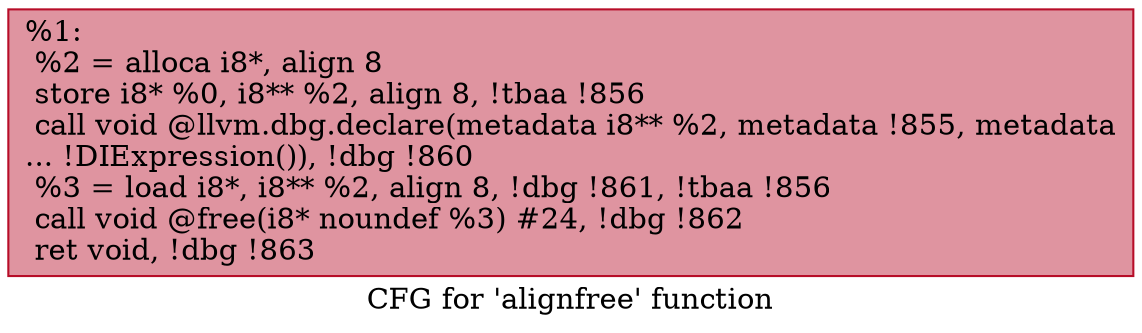 digraph "CFG for 'alignfree' function" {
	label="CFG for 'alignfree' function";

	Node0x23b3430 [shape=record,color="#b70d28ff", style=filled, fillcolor="#b70d2870",label="{%1:\l  %2 = alloca i8*, align 8\l  store i8* %0, i8** %2, align 8, !tbaa !856\l  call void @llvm.dbg.declare(metadata i8** %2, metadata !855, metadata\l... !DIExpression()), !dbg !860\l  %3 = load i8*, i8** %2, align 8, !dbg !861, !tbaa !856\l  call void @free(i8* noundef %3) #24, !dbg !862\l  ret void, !dbg !863\l}"];
}
